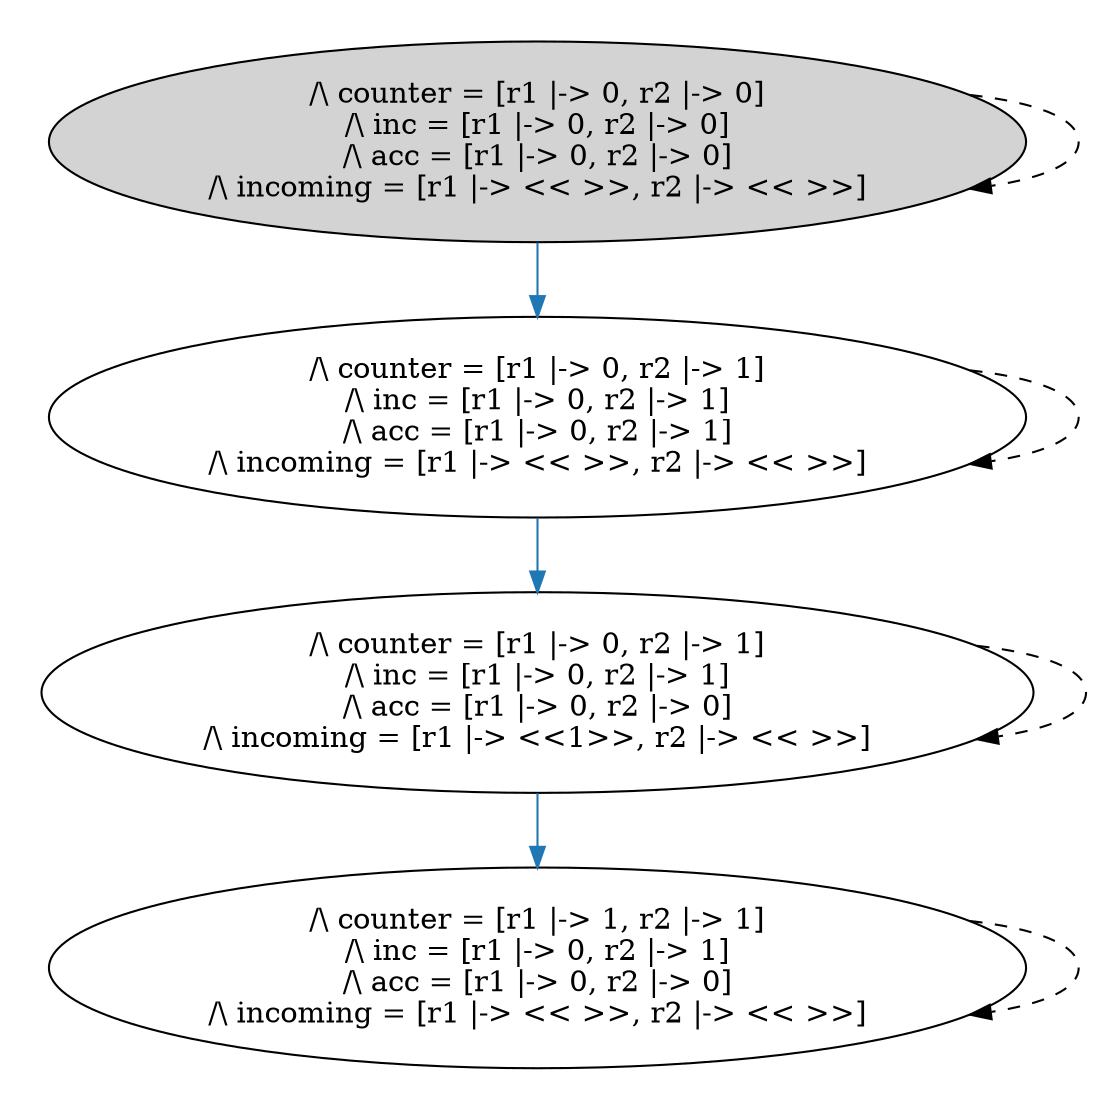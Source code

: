 strict digraph DiskGraph {
edge [colorscheme="paired12"]
nodesep=0.35;
subgraph cluster_graph {
color="white";
44919054059772773 [style = filled] [label="/\\ counter = [r1 |-> 0, r2 |-> 0]
/\\ inc = [r1 |-> 0, r2 |-> 0]
/\\ acc = [r1 |-> 0, r2 |-> 0]
/\\ incoming = [r1 |-> << >>, r2 |-> << >>]"]
44919054059772773 -> -8424768961580192232 [label="" color="2" fontcolor="2"];
-8424768961580192232 [label="/\\ counter = [r1 |-> 0, r2 |-> 1]
/\\ inc = [r1 |-> 0, r2 |-> 1]
/\\ acc = [r1 |-> 0, r2 |-> 1]
/\\ incoming = [r1 |-> << >>, r2 |-> << >>]"];
44919054059772773 -> 44919054059772773 [style="dashed"];
44919054059772773 [label="/\\ counter = [r1 |-> 0, r2 |-> 0]
/\\ inc = [r1 |-> 0, r2 |-> 0]
/\\ acc = [r1 |-> 0, r2 |-> 0]
/\\ incoming = [r1 |-> << >>, r2 |-> << >>]"];
-8424768961580192232 -> 8947125069955688887 [label="" color="2" fontcolor="2"];
8947125069955688887 [label="/\\ counter = [r1 |-> 0, r2 |-> 1]
/\\ inc = [r1 |-> 0, r2 |-> 1]
/\\ acc = [r1 |-> 0, r2 |-> 0]
/\\ incoming = [r1 |-> <<1>>, r2 |-> << >>]"];
8947125069955688887 -> -6872654793597716955 [label="" color="2" fontcolor="2"];
-6872654793597716955 [label="/\\ counter = [r1 |-> 1, r2 |-> 1]
/\\ inc = [r1 |-> 0, r2 |-> 1]
/\\ acc = [r1 |-> 0, r2 |-> 0]
/\\ incoming = [r1 |-> << >>, r2 |-> << >>]"];
8947125069955688887 -> 8947125069955688887 [style="dashed"];
8947125069955688887 [label="/\\ counter = [r1 |-> 0, r2 |-> 1]
/\\ inc = [r1 |-> 0, r2 |-> 1]
/\\ acc = [r1 |-> 0, r2 |-> 0]
/\\ incoming = [r1 |-> <<1>>, r2 |-> << >>]"];
-6872654793597716955 -> -6872654793597716955 [style="dashed"];
-6872654793597716955 [label="/\\ counter = [r1 |-> 1, r2 |-> 1]
/\\ inc = [r1 |-> 0, r2 |-> 1]
/\\ acc = [r1 |-> 0, r2 |-> 0]
/\\ incoming = [r1 |-> << >>, r2 |-> << >>]"];
-8424768961580192232 -> -8424768961580192232 [style="dashed"];
-8424768961580192232 [label="/\\ counter = [r1 |-> 0, r2 |-> 1]
/\\ inc = [r1 |-> 0, r2 |-> 1]
/\\ acc = [r1 |-> 0, r2 |-> 1]
/\\ incoming = [r1 |-> << >>, r2 |-> << >>]"];
{rank = same; 44919054059772773;}
{rank = same; -8424768961580192232;}
{rank = same; 8947125069955688887;}
{rank = same; -6872654793597716955;}
}
}